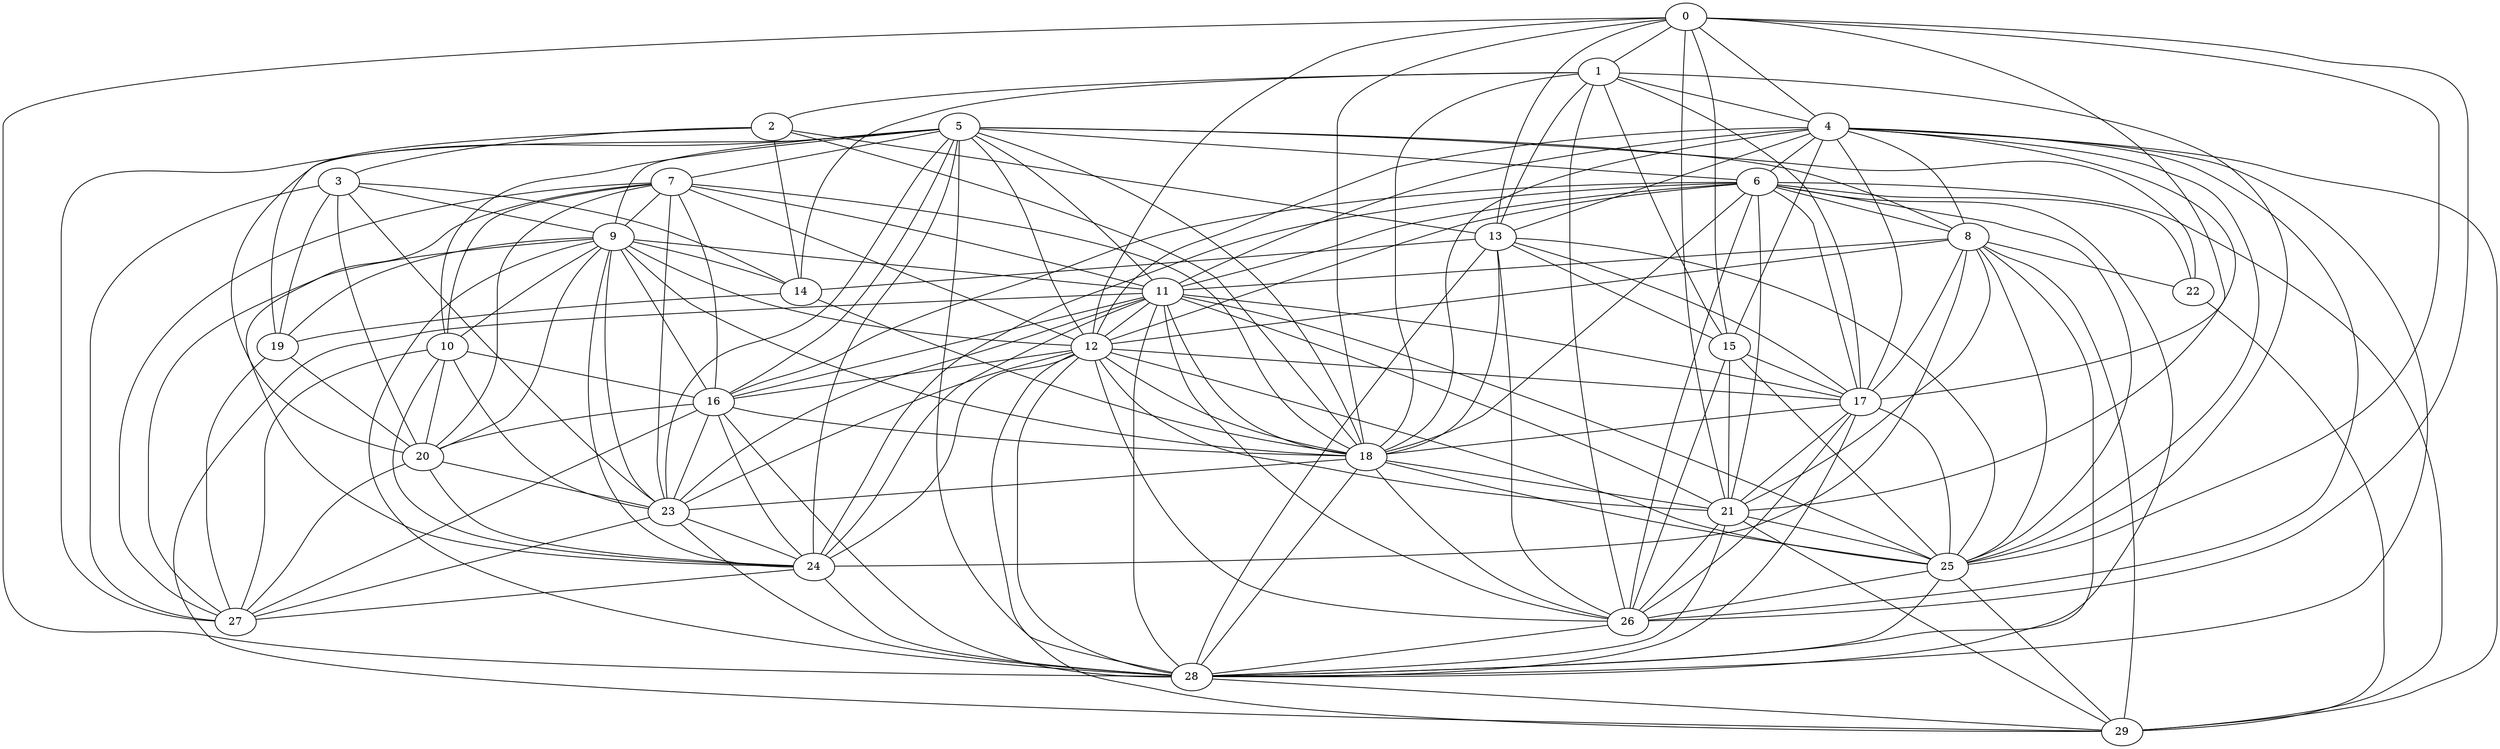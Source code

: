 graph Gnr_Geograf_Sim_n30_r40 {
0;
1;
2;
3;
4;
5;
6;
7;
8;
9;
10;
11;
12;
13;
14;
15;
16;
17;
18;
19;
20;
21;
22;
23;
24;
25;
26;
27;
28;
29;
0 -- 28 [color=black];
0 -- 26 [color=black];
0 -- 25 [color=black];
0 -- 21 [color=black];
0 -- 18 [color=black];
0 -- 17 [color=black];
0 -- 15 [color=black];
0 -- 13 [color=black];
0 -- 12 [color=black];
0 -- 4 [color=black];
0 -- 1 [color=black];
1 -- 26 [color=black];
1 -- 25 [color=black];
1 -- 18 [color=black];
1 -- 17 [color=black];
1 -- 15 [color=black];
1 -- 14 [color=black];
1 -- 13 [color=black];
1 -- 4 [color=black];
1 -- 2 [color=black];
2 -- 19 [color=black];
2 -- 18 [color=black];
2 -- 14 [color=black];
2 -- 13 [color=black];
2 -- 3 [color=black];
3 -- 27 [color=black];
3 -- 23 [color=black];
3 -- 20 [color=black];
3 -- 19 [color=black];
3 -- 14 [color=black];
3 -- 9 [color=black];
4 -- 29 [color=black];
4 -- 28 [color=black];
4 -- 26 [color=black];
4 -- 25 [color=black];
4 -- 21 [color=black];
4 -- 18 [color=black];
4 -- 17 [color=black];
4 -- 15 [color=black];
4 -- 13 [color=black];
4 -- 12 [color=black];
4 -- 11 [color=black];
4 -- 8 [color=black];
4 -- 6 [color=black];
5 -- 28 [color=black];
5 -- 27 [color=black];
5 -- 24 [color=black];
5 -- 23 [color=black];
5 -- 22 [color=black];
5 -- 20 [color=black];
5 -- 18 [color=black];
5 -- 16 [color=black];
5 -- 12 [color=black];
5 -- 11 [color=black];
5 -- 10 [color=black];
5 -- 9 [color=black];
5 -- 8 [color=black];
5 -- 7 [color=black];
5 -- 6 [color=black];
6 -- 29 [color=black];
6 -- 28 [color=black];
6 -- 26 [color=black];
6 -- 25 [color=black];
6 -- 24 [color=black];
6 -- 22 [color=black];
6 -- 21 [color=black];
6 -- 18 [color=black];
6 -- 17 [color=black];
6 -- 16 [color=black];
6 -- 12 [color=black];
6 -- 11 [color=black];
6 -- 8 [color=black];
7 -- 27 [color=black];
7 -- 24 [color=black];
7 -- 23 [color=black];
7 -- 20 [color=black];
7 -- 18 [color=black];
7 -- 16 [color=black];
7 -- 12 [color=black];
7 -- 11 [color=black];
7 -- 10 [color=black];
7 -- 9 [color=black];
8 -- 29 [color=black];
8 -- 28 [color=black];
8 -- 25 [color=black];
8 -- 24 [color=black];
8 -- 22 [color=black];
8 -- 21 [color=black];
8 -- 17 [color=black];
8 -- 12 [color=black];
8 -- 11 [color=black];
9 -- 28 [color=black];
9 -- 27 [color=black];
9 -- 24 [color=black];
9 -- 23 [color=black];
9 -- 20 [color=black];
9 -- 19 [color=black];
9 -- 18 [color=black];
9 -- 16 [color=black];
9 -- 14 [color=black];
9 -- 12 [color=black];
9 -- 11 [color=black];
9 -- 10 [color=black];
10 -- 27 [color=black];
10 -- 24 [color=black];
10 -- 23 [color=black];
10 -- 20 [color=black];
10 -- 16 [color=black];
11 -- 29 [color=black];
11 -- 28 [color=black];
11 -- 26 [color=black];
11 -- 25 [color=black];
11 -- 24 [color=black];
11 -- 23 [color=black];
11 -- 21 [color=black];
11 -- 18 [color=black];
11 -- 17 [color=black];
11 -- 16 [color=black];
11 -- 12 [color=black];
12 -- 29 [color=black];
12 -- 28 [color=black];
12 -- 26 [color=black];
12 -- 25 [color=black];
12 -- 24 [color=black];
12 -- 23 [color=black];
12 -- 21 [color=black];
12 -- 18 [color=black];
12 -- 17 [color=black];
12 -- 16 [color=black];
13 -- 28 [color=black];
13 -- 26 [color=black];
13 -- 25 [color=black];
13 -- 18 [color=black];
13 -- 17 [color=black];
13 -- 15 [color=black];
13 -- 14 [color=black];
14 -- 19 [color=black];
14 -- 18 [color=black];
15 -- 26 [color=black];
15 -- 25 [color=black];
15 -- 21 [color=black];
15 -- 17 [color=black];
16 -- 28 [color=black];
16 -- 27 [color=black];
16 -- 24 [color=black];
16 -- 23 [color=black];
16 -- 20 [color=black];
16 -- 18 [color=black];
17 -- 28 [color=black];
17 -- 26 [color=black];
17 -- 25 [color=black];
17 -- 21 [color=black];
17 -- 18 [color=black];
18 -- 28 [color=black];
18 -- 26 [color=black];
18 -- 25 [color=black];
18 -- 23 [color=black];
18 -- 21 [color=black];
19 -- 27 [color=black];
19 -- 20 [color=black];
20 -- 27 [color=black];
20 -- 24 [color=black];
20 -- 23 [color=black];
21 -- 29 [color=black];
21 -- 28 [color=black];
21 -- 26 [color=black];
21 -- 25 [color=black];
22 -- 29 [color=black];
23 -- 28 [color=black];
23 -- 27 [color=black];
23 -- 24 [color=black];
24 -- 28 [color=black];
24 -- 27 [color=black];
25 -- 29 [color=black];
25 -- 28 [color=black];
25 -- 26 [color=black];
26 -- 28 [color=black];
28 -- 29 [color=black];
}